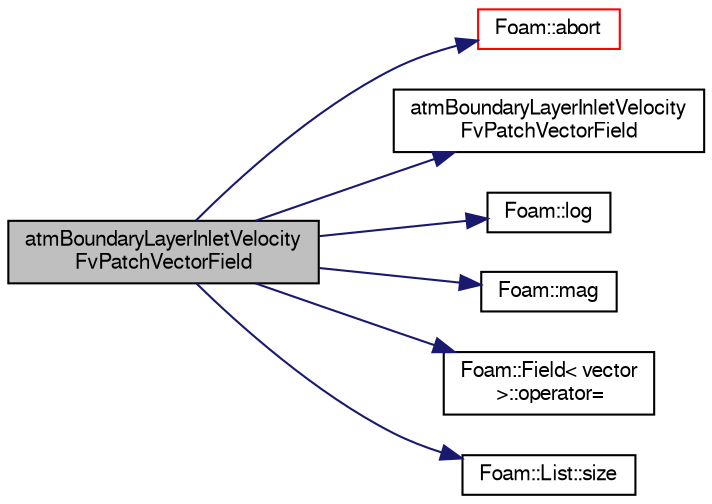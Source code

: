 digraph "atmBoundaryLayerInletVelocityFvPatchVectorField"
{
  bgcolor="transparent";
  edge [fontname="FreeSans",fontsize="10",labelfontname="FreeSans",labelfontsize="10"];
  node [fontname="FreeSans",fontsize="10",shape=record];
  rankdir="LR";
  Node4 [label="atmBoundaryLayerInletVelocity\lFvPatchVectorField",height=0.2,width=0.4,color="black", fillcolor="grey75", style="filled", fontcolor="black"];
  Node4 -> Node5 [color="midnightblue",fontsize="10",style="solid",fontname="FreeSans"];
  Node5 [label="Foam::abort",height=0.2,width=0.4,color="red",URL="$a21124.html#a447107a607d03e417307c203fa5fb44b"];
  Node4 -> Node48 [color="midnightblue",fontsize="10",style="solid",fontname="FreeSans"];
  Node48 [label="atmBoundaryLayerInletVelocity\lFvPatchVectorField",height=0.2,width=0.4,color="black",URL="$a31226.html#af083cb04500e4d856bd54ae8fdc69022",tooltip="Construct from patch and internal field. "];
  Node4 -> Node49 [color="midnightblue",fontsize="10",style="solid",fontname="FreeSans"];
  Node49 [label="Foam::log",height=0.2,width=0.4,color="black",URL="$a21124.html#a6e89590da9859ad497977e08f110d4b5"];
  Node4 -> Node50 [color="midnightblue",fontsize="10",style="solid",fontname="FreeSans"];
  Node50 [label="Foam::mag",height=0.2,width=0.4,color="black",URL="$a21124.html#a929da2a3fdcf3dacbbe0487d3a330dae"];
  Node4 -> Node51 [color="midnightblue",fontsize="10",style="solid",fontname="FreeSans"];
  Node51 [label="Foam::Field\< vector\l \>::operator=",height=0.2,width=0.4,color="black",URL="$a26466.html#a4356fadebc9e59fb8189733d26c75605"];
  Node4 -> Node52 [color="midnightblue",fontsize="10",style="solid",fontname="FreeSans"];
  Node52 [label="Foam::List::size",height=0.2,width=0.4,color="black",URL="$a25694.html#a8a5f6fa29bd4b500caf186f60245b384",tooltip="Override size to be inconsistent with allocated storage. "];
}
